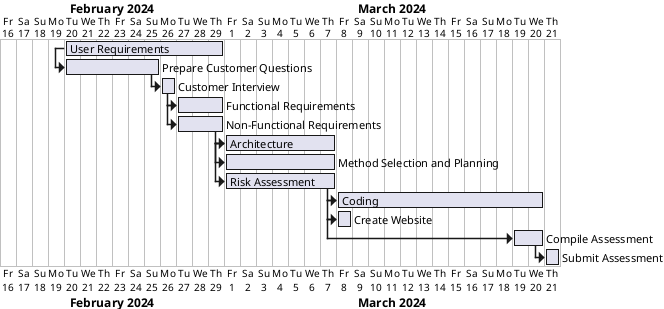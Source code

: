 @startgantt
[User Requirements] lasts 10 days
[Prepare Customer Questions] starts at [User Requirements]'s start and lasts 6 days
then [Customer Interview] lasts 1 day
then [Functional Requirements] lasts 3 days
[Non-Functional Requirements] starts at [Functional Requirements]'s start and lasts 3 days
then [Architecture] lasts 7 days
[Method Selection and Planning] starts at [Architecture]'s start and lasts 7 days
[Risk Assessment] starts at [Architecture]'s start and lasts 7 days
then [Coding] lasts 13 days
[Create Website] starts at [Coding]'s start and lasts 1 day
[Compile Assessment] starts at [Create Website]'s start and lasts 2 days
[Submit Assessment] starts at [Compile Assessment]'s end

Project starts 2024-02-16
[User Requirements] starts 2024-02-20
[Prepare Customer Questions] starts 2024-02-20
[Customer Interview] starts 2024-02-26
[Functional Requirements] starts 2024-02-27
[Non-Functional Requirements] starts 2024-02-27
[Architecture] starts 2024-03-01
[Method Selection and Planning] starts 2024-03-01
[Risk Assessment] starts 2024-03-01
[Coding] starts 2024-03-08
[Create Website] starts 2024-03-08
[Compile Assessment] starts 2024-03-19
[Submit Assessment] starts 2024-03-21

@endgantt